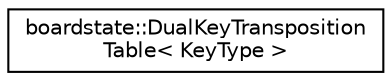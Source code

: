 digraph "Graphical Class Hierarchy"
{
 // LATEX_PDF_SIZE
  edge [fontname="Helvetica",fontsize="10",labelfontname="Helvetica",labelfontsize="10"];
  node [fontname="Helvetica",fontsize="10",shape=record];
  rankdir="LR";
  Node0 [label="boardstate::DualKeyTransposition\lTable\< KeyType \>",height=0.2,width=0.4,color="black", fillcolor="white", style="filled",URL="$classboardstate_1_1DualKeyTranspositionTable.html",tooltip=" "];
}
